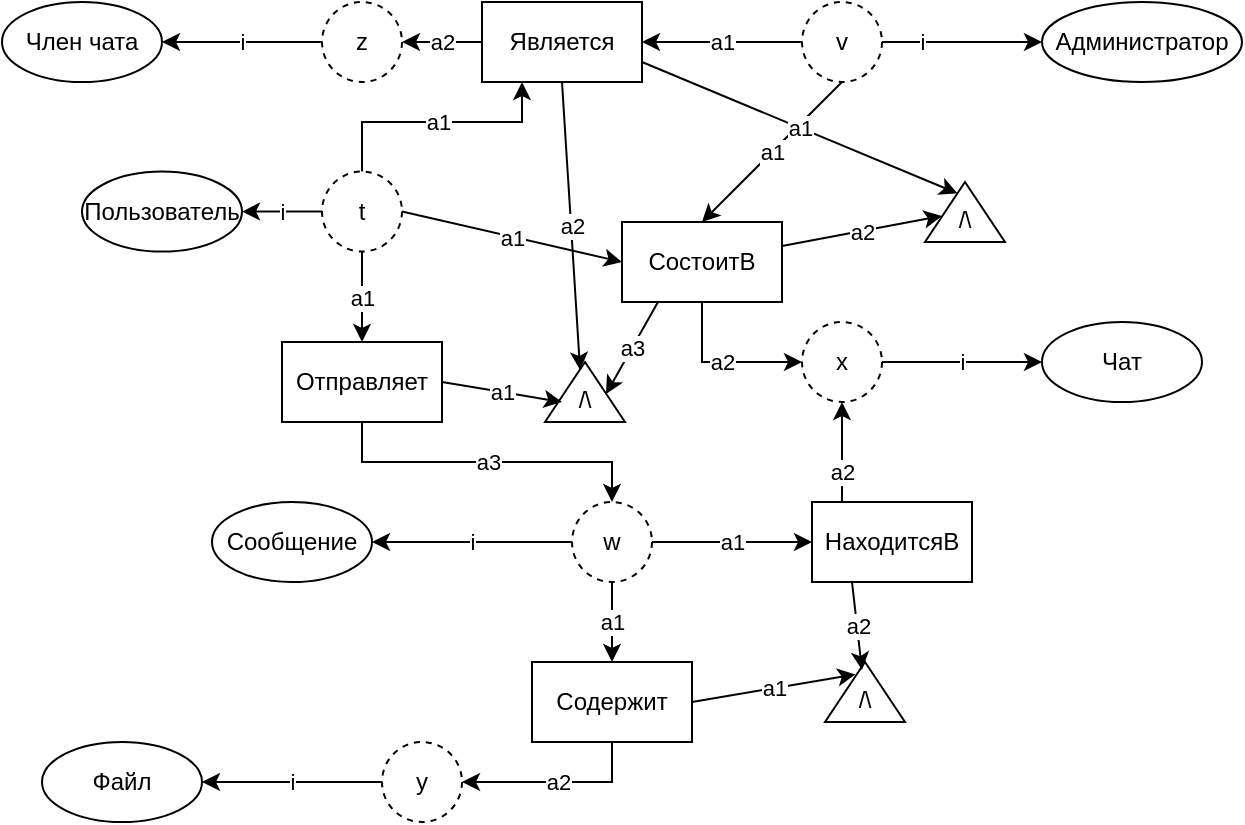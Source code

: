 <mxfile version="24.5.2" type="github">
  <diagram name="Страница — 1" id="7VjMfyYCBIDdphOzAkVa">
    <mxGraphModel dx="1220" dy="671" grid="1" gridSize="10" guides="1" tooltips="1" connect="1" arrows="1" fold="1" page="1" pageScale="1" pageWidth="827" pageHeight="1169" math="0" shadow="0">
      <root>
        <mxCell id="0" />
        <mxCell id="1" parent="0" />
        <mxCell id="uwNGHSq0tU3w2gHXwkrc-1" value="Пользователь" style="ellipse;whiteSpace=wrap;html=1;" vertex="1" parent="1">
          <mxGeometry x="90" y="124.76" width="80" height="40" as="geometry" />
        </mxCell>
        <mxCell id="uwNGHSq0tU3w2gHXwkrc-2" value="Чат" style="ellipse;whiteSpace=wrap;html=1;" vertex="1" parent="1">
          <mxGeometry x="570" y="200" width="80" height="40" as="geometry" />
        </mxCell>
        <mxCell id="uwNGHSq0tU3w2gHXwkrc-3" value="Член чата" style="ellipse;whiteSpace=wrap;html=1;" vertex="1" parent="1">
          <mxGeometry x="50" y="40" width="80" height="40" as="geometry" />
        </mxCell>
        <mxCell id="uwNGHSq0tU3w2gHXwkrc-4" value="Администратор" style="ellipse;whiteSpace=wrap;html=1;" vertex="1" parent="1">
          <mxGeometry x="570" y="40" width="100" height="40" as="geometry" />
        </mxCell>
        <mxCell id="uwNGHSq0tU3w2gHXwkrc-5" value="Сообщение" style="ellipse;whiteSpace=wrap;html=1;" vertex="1" parent="1">
          <mxGeometry x="155" y="290" width="80" height="40" as="geometry" />
        </mxCell>
        <mxCell id="uwNGHSq0tU3w2gHXwkrc-6" value="Файл" style="ellipse;whiteSpace=wrap;html=1;" vertex="1" parent="1">
          <mxGeometry x="70" y="410" width="80" height="40" as="geometry" />
        </mxCell>
        <mxCell id="uwNGHSq0tU3w2gHXwkrc-7" value="" style="endArrow=classic;html=1;rounded=0;entryX=1;entryY=0.5;entryDx=0;entryDy=0;exitX=0;exitY=0.5;exitDx=0;exitDy=0;" edge="1" parent="1" source="uwNGHSq0tU3w2gHXwkrc-9" target="uwNGHSq0tU3w2gHXwkrc-1">
          <mxGeometry relative="1" as="geometry">
            <mxPoint x="150" y="184.76" as="sourcePoint" />
            <mxPoint x="250" y="184.76" as="targetPoint" />
          </mxGeometry>
        </mxCell>
        <mxCell id="uwNGHSq0tU3w2gHXwkrc-8" value="i" style="edgeLabel;resizable=0;html=1;;align=center;verticalAlign=middle;" connectable="0" vertex="1" parent="uwNGHSq0tU3w2gHXwkrc-7">
          <mxGeometry relative="1" as="geometry" />
        </mxCell>
        <mxCell id="uwNGHSq0tU3w2gHXwkrc-9" value="t" style="ellipse;whiteSpace=wrap;html=1;align=center;dashed=1;" vertex="1" parent="1">
          <mxGeometry x="210" y="124.76" width="40" height="40" as="geometry" />
        </mxCell>
        <mxCell id="uwNGHSq0tU3w2gHXwkrc-10" value="" style="endArrow=classic;html=1;rounded=0;entryX=0;entryY=0.5;entryDx=0;entryDy=0;exitX=1;exitY=0.5;exitDx=0;exitDy=0;" edge="1" parent="1" source="uwNGHSq0tU3w2gHXwkrc-12" target="uwNGHSq0tU3w2gHXwkrc-2">
          <mxGeometry relative="1" as="geometry">
            <mxPoint x="550" y="160" as="sourcePoint" />
            <mxPoint x="530" y="120" as="targetPoint" />
          </mxGeometry>
        </mxCell>
        <mxCell id="uwNGHSq0tU3w2gHXwkrc-11" value="i" style="edgeLabel;resizable=0;html=1;;align=center;verticalAlign=middle;" connectable="0" vertex="1" parent="uwNGHSq0tU3w2gHXwkrc-10">
          <mxGeometry relative="1" as="geometry" />
        </mxCell>
        <mxCell id="uwNGHSq0tU3w2gHXwkrc-12" value="x" style="ellipse;whiteSpace=wrap;html=1;align=center;dashed=1;" vertex="1" parent="1">
          <mxGeometry x="450" y="200" width="40" height="40" as="geometry" />
        </mxCell>
        <mxCell id="uwNGHSq0tU3w2gHXwkrc-13" value="" style="endArrow=classic;html=1;rounded=0;entryX=1;entryY=0.5;entryDx=0;entryDy=0;exitX=0;exitY=0.5;exitDx=0;exitDy=0;" edge="1" parent="1" source="uwNGHSq0tU3w2gHXwkrc-15" target="uwNGHSq0tU3w2gHXwkrc-5">
          <mxGeometry relative="1" as="geometry">
            <mxPoint x="275" y="350" as="sourcePoint" />
            <mxPoint x="255" y="310" as="targetPoint" />
          </mxGeometry>
        </mxCell>
        <mxCell id="uwNGHSq0tU3w2gHXwkrc-14" value="i" style="edgeLabel;resizable=0;html=1;;align=center;verticalAlign=middle;" connectable="0" vertex="1" parent="uwNGHSq0tU3w2gHXwkrc-13">
          <mxGeometry relative="1" as="geometry" />
        </mxCell>
        <mxCell id="uwNGHSq0tU3w2gHXwkrc-15" value="w" style="ellipse;whiteSpace=wrap;html=1;align=center;dashed=1;" vertex="1" parent="1">
          <mxGeometry x="335" y="290" width="40" height="40" as="geometry" />
        </mxCell>
        <mxCell id="uwNGHSq0tU3w2gHXwkrc-16" value="" style="endArrow=classic;html=1;rounded=0;exitX=0;exitY=0.5;exitDx=0;exitDy=0;entryX=0;entryY=0.5;entryDx=0;entryDy=0;" edge="1" parent="1" source="uwNGHSq0tU3w2gHXwkrc-18" target="uwNGHSq0tU3w2gHXwkrc-4">
          <mxGeometry relative="1" as="geometry">
            <mxPoint x="710" y="80" as="sourcePoint" />
            <mxPoint x="670" y="40" as="targetPoint" />
          </mxGeometry>
        </mxCell>
        <mxCell id="uwNGHSq0tU3w2gHXwkrc-17" value="i" style="edgeLabel;resizable=0;html=1;;align=center;verticalAlign=middle;" connectable="0" vertex="1" parent="uwNGHSq0tU3w2gHXwkrc-16">
          <mxGeometry relative="1" as="geometry" />
        </mxCell>
        <mxCell id="uwNGHSq0tU3w2gHXwkrc-18" value="v" style="ellipse;whiteSpace=wrap;html=1;align=center;dashed=1;" vertex="1" parent="1">
          <mxGeometry x="450" y="40" width="40" height="40" as="geometry" />
        </mxCell>
        <mxCell id="uwNGHSq0tU3w2gHXwkrc-19" value="" style="endArrow=classic;html=1;rounded=0;entryX=1;entryY=0.5;entryDx=0;entryDy=0;exitX=0;exitY=0.5;exitDx=0;exitDy=0;" edge="1" parent="1" source="uwNGHSq0tU3w2gHXwkrc-21" target="uwNGHSq0tU3w2gHXwkrc-3">
          <mxGeometry relative="1" as="geometry">
            <mxPoint x="150" y="100" as="sourcePoint" />
            <mxPoint x="130" y="60" as="targetPoint" />
          </mxGeometry>
        </mxCell>
        <mxCell id="uwNGHSq0tU3w2gHXwkrc-20" value="i" style="edgeLabel;resizable=0;html=1;;align=center;verticalAlign=middle;" connectable="0" vertex="1" parent="uwNGHSq0tU3w2gHXwkrc-19">
          <mxGeometry relative="1" as="geometry" />
        </mxCell>
        <mxCell id="uwNGHSq0tU3w2gHXwkrc-21" value="z" style="ellipse;whiteSpace=wrap;html=1;align=center;dashed=1;" vertex="1" parent="1">
          <mxGeometry x="210" y="40" width="40" height="40" as="geometry" />
        </mxCell>
        <mxCell id="uwNGHSq0tU3w2gHXwkrc-22" value="" style="endArrow=classic;html=1;rounded=0;entryX=1;entryY=0.5;entryDx=0;entryDy=0;exitX=0;exitY=0.5;exitDx=0;exitDy=0;" edge="1" parent="1" source="uwNGHSq0tU3w2gHXwkrc-24" target="uwNGHSq0tU3w2gHXwkrc-6">
          <mxGeometry relative="1" as="geometry">
            <mxPoint x="180" y="470" as="sourcePoint" />
            <mxPoint x="160" y="430" as="targetPoint" />
          </mxGeometry>
        </mxCell>
        <mxCell id="uwNGHSq0tU3w2gHXwkrc-23" value="i" style="edgeLabel;resizable=0;html=1;;align=center;verticalAlign=middle;" connectable="0" vertex="1" parent="uwNGHSq0tU3w2gHXwkrc-22">
          <mxGeometry relative="1" as="geometry" />
        </mxCell>
        <mxCell id="uwNGHSq0tU3w2gHXwkrc-24" value="y" style="ellipse;whiteSpace=wrap;html=1;align=center;dashed=1;" vertex="1" parent="1">
          <mxGeometry x="240" y="410" width="40" height="40" as="geometry" />
        </mxCell>
        <mxCell id="uwNGHSq0tU3w2gHXwkrc-25" value="СостоитВ" style="rounded=0;whiteSpace=wrap;html=1;" vertex="1" parent="1">
          <mxGeometry x="360" y="150" width="80" height="40" as="geometry" />
        </mxCell>
        <mxCell id="uwNGHSq0tU3w2gHXwkrc-29" value="" style="endArrow=classic;html=1;rounded=0;entryX=0;entryY=0.5;entryDx=0;entryDy=0;exitX=1;exitY=0.5;exitDx=0;exitDy=0;" edge="1" parent="1" source="uwNGHSq0tU3w2gHXwkrc-9" target="uwNGHSq0tU3w2gHXwkrc-25">
          <mxGeometry relative="1" as="geometry">
            <mxPoint x="220" y="230" as="sourcePoint" />
            <mxPoint x="330" y="220" as="targetPoint" />
          </mxGeometry>
        </mxCell>
        <mxCell id="uwNGHSq0tU3w2gHXwkrc-30" value="a1" style="edgeLabel;resizable=0;html=1;;align=center;verticalAlign=middle;" connectable="0" vertex="1" parent="uwNGHSq0tU3w2gHXwkrc-29">
          <mxGeometry relative="1" as="geometry" />
        </mxCell>
        <mxCell id="uwNGHSq0tU3w2gHXwkrc-31" value="" style="endArrow=classic;html=1;rounded=0;entryX=0;entryY=0.5;entryDx=0;entryDy=0;exitX=0.5;exitY=1;exitDx=0;exitDy=0;" edge="1" parent="1" source="uwNGHSq0tU3w2gHXwkrc-25" target="uwNGHSq0tU3w2gHXwkrc-12">
          <mxGeometry relative="1" as="geometry">
            <mxPoint x="370" y="220" as="sourcePoint" />
            <mxPoint x="340" y="230" as="targetPoint" />
            <Array as="points">
              <mxPoint x="400" y="220" />
            </Array>
          </mxGeometry>
        </mxCell>
        <mxCell id="uwNGHSq0tU3w2gHXwkrc-32" value="a2" style="edgeLabel;resizable=0;html=1;;align=center;verticalAlign=middle;" connectable="0" vertex="1" parent="uwNGHSq0tU3w2gHXwkrc-31">
          <mxGeometry relative="1" as="geometry" />
        </mxCell>
        <mxCell id="uwNGHSq0tU3w2gHXwkrc-36" value="Отправляет" style="rounded=0;whiteSpace=wrap;html=1;" vertex="1" parent="1">
          <mxGeometry x="190" y="210" width="80" height="40" as="geometry" />
        </mxCell>
        <mxCell id="uwNGHSq0tU3w2gHXwkrc-39" value="" style="endArrow=classic;html=1;rounded=0;entryX=0.5;entryY=0;entryDx=0;entryDy=0;exitX=0.5;exitY=1;exitDx=0;exitDy=0;" edge="1" parent="1" source="uwNGHSq0tU3w2gHXwkrc-36" target="uwNGHSq0tU3w2gHXwkrc-15">
          <mxGeometry relative="1" as="geometry">
            <mxPoint x="230" y="340" as="sourcePoint" />
            <mxPoint x="464" y="359.61" as="targetPoint" />
            <Array as="points">
              <mxPoint x="230" y="270" />
              <mxPoint x="355" y="270" />
            </Array>
          </mxGeometry>
        </mxCell>
        <mxCell id="uwNGHSq0tU3w2gHXwkrc-40" value="a3" style="edgeLabel;resizable=0;html=1;;align=center;verticalAlign=middle;" connectable="0" vertex="1" parent="uwNGHSq0tU3w2gHXwkrc-39">
          <mxGeometry relative="1" as="geometry" />
        </mxCell>
        <mxCell id="uwNGHSq0tU3w2gHXwkrc-41" value="" style="endArrow=classic;html=1;rounded=0;entryX=0.5;entryY=1;entryDx=0;entryDy=0;exitX=0.187;exitY=0.007;exitDx=0;exitDy=0;exitPerimeter=0;" edge="1" parent="1" source="uwNGHSq0tU3w2gHXwkrc-52" target="uwNGHSq0tU3w2gHXwkrc-12">
          <mxGeometry relative="1" as="geometry">
            <mxPoint x="460" y="320" as="sourcePoint" />
            <mxPoint x="480" y="319.6" as="targetPoint" />
            <Array as="points">
              <mxPoint x="470" y="300" />
            </Array>
          </mxGeometry>
        </mxCell>
        <mxCell id="uwNGHSq0tU3w2gHXwkrc-42" value="a2" style="edgeLabel;resizable=0;html=1;;align=center;verticalAlign=middle;" connectable="0" vertex="1" parent="uwNGHSq0tU3w2gHXwkrc-41">
          <mxGeometry relative="1" as="geometry" />
        </mxCell>
        <mxCell id="uwNGHSq0tU3w2gHXwkrc-46" value="" style="endArrow=classic;html=1;rounded=0;entryX=0.25;entryY=1;entryDx=0;entryDy=0;exitX=0.5;exitY=0;exitDx=0;exitDy=0;" edge="1" parent="1" source="uwNGHSq0tU3w2gHXwkrc-9" target="uwNGHSq0tU3w2gHXwkrc-121">
          <mxGeometry relative="1" as="geometry">
            <mxPoint x="250" y="206" as="sourcePoint" />
            <mxPoint x="230" y="160" as="targetPoint" />
            <Array as="points">
              <mxPoint x="230" y="100" />
              <mxPoint x="310" y="100" />
            </Array>
          </mxGeometry>
        </mxCell>
        <mxCell id="uwNGHSq0tU3w2gHXwkrc-47" value="a1" style="edgeLabel;resizable=0;html=1;;align=center;verticalAlign=middle;" connectable="0" vertex="1" parent="uwNGHSq0tU3w2gHXwkrc-46">
          <mxGeometry relative="1" as="geometry" />
        </mxCell>
        <mxCell id="uwNGHSq0tU3w2gHXwkrc-48" value="Содержит" style="rounded=0;whiteSpace=wrap;html=1;" vertex="1" parent="1">
          <mxGeometry x="315" y="370" width="80" height="40" as="geometry" />
        </mxCell>
        <mxCell id="uwNGHSq0tU3w2gHXwkrc-50" value="" style="endArrow=classic;html=1;rounded=0;entryX=0;entryY=0.5;entryDx=0;entryDy=0;exitX=1;exitY=0.5;exitDx=0;exitDy=0;" edge="1" parent="1" source="uwNGHSq0tU3w2gHXwkrc-15">
          <mxGeometry relative="1" as="geometry">
            <mxPoint x="365" y="220" as="sourcePoint" />
            <mxPoint x="455" y="310" as="targetPoint" />
          </mxGeometry>
        </mxCell>
        <mxCell id="uwNGHSq0tU3w2gHXwkrc-51" value="a1" style="edgeLabel;resizable=0;html=1;;align=center;verticalAlign=middle;" connectable="0" vertex="1" parent="uwNGHSq0tU3w2gHXwkrc-50">
          <mxGeometry relative="1" as="geometry" />
        </mxCell>
        <mxCell id="uwNGHSq0tU3w2gHXwkrc-52" value="НаходитсяВ" style="rounded=0;whiteSpace=wrap;html=1;" vertex="1" parent="1">
          <mxGeometry x="455" y="290" width="80" height="40" as="geometry" />
        </mxCell>
        <mxCell id="uwNGHSq0tU3w2gHXwkrc-58" value="" style="endArrow=classic;html=1;rounded=0;entryX=0.5;entryY=0;entryDx=0;entryDy=0;exitX=0.5;exitY=1;exitDx=0;exitDy=0;" edge="1" parent="1" source="uwNGHSq0tU3w2gHXwkrc-15">
          <mxGeometry relative="1" as="geometry">
            <mxPoint x="375" y="350" as="sourcePoint" />
            <mxPoint x="355" y="370" as="targetPoint" />
          </mxGeometry>
        </mxCell>
        <mxCell id="uwNGHSq0tU3w2gHXwkrc-59" value="a1" style="edgeLabel;resizable=0;html=1;;align=center;verticalAlign=middle;" connectable="0" vertex="1" parent="uwNGHSq0tU3w2gHXwkrc-58">
          <mxGeometry relative="1" as="geometry" />
        </mxCell>
        <mxCell id="uwNGHSq0tU3w2gHXwkrc-60" value="" style="endArrow=classic;html=1;rounded=0;entryX=1;entryY=0.5;entryDx=0;entryDy=0;exitX=0.5;exitY=1;exitDx=0;exitDy=0;" edge="1" parent="1" target="uwNGHSq0tU3w2gHXwkrc-24">
          <mxGeometry relative="1" as="geometry">
            <mxPoint x="355" y="410" as="sourcePoint" />
            <mxPoint x="365" y="380" as="targetPoint" />
            <Array as="points">
              <mxPoint x="355" y="430" />
            </Array>
          </mxGeometry>
        </mxCell>
        <mxCell id="uwNGHSq0tU3w2gHXwkrc-61" value="a2" style="edgeLabel;resizable=0;html=1;;align=center;verticalAlign=middle;" connectable="0" vertex="1" parent="uwNGHSq0tU3w2gHXwkrc-60">
          <mxGeometry relative="1" as="geometry" />
        </mxCell>
        <mxCell id="uwNGHSq0tU3w2gHXwkrc-65" value="" style="endArrow=classic;html=1;rounded=0;entryX=0.5;entryY=0;entryDx=0;entryDy=0;exitX=0.5;exitY=1;exitDx=0;exitDy=0;" edge="1" parent="1" source="uwNGHSq0tU3w2gHXwkrc-18" target="uwNGHSq0tU3w2gHXwkrc-25">
          <mxGeometry relative="1" as="geometry">
            <mxPoint x="260" y="230" as="sourcePoint" />
            <mxPoint x="470" y="120" as="targetPoint" />
          </mxGeometry>
        </mxCell>
        <mxCell id="uwNGHSq0tU3w2gHXwkrc-66" value="a1" style="edgeLabel;resizable=0;html=1;;align=center;verticalAlign=middle;" connectable="0" vertex="1" parent="uwNGHSq0tU3w2gHXwkrc-65">
          <mxGeometry relative="1" as="geometry" />
        </mxCell>
        <mxCell id="uwNGHSq0tU3w2gHXwkrc-72" value="" style="endArrow=classic;html=1;rounded=0;entryX=1;entryY=0.5;entryDx=0;entryDy=0;exitX=0;exitY=0.5;exitDx=0;exitDy=0;" edge="1" parent="1" source="uwNGHSq0tU3w2gHXwkrc-18" target="uwNGHSq0tU3w2gHXwkrc-121">
          <mxGeometry relative="1" as="geometry">
            <mxPoint x="480" y="90" as="sourcePoint" />
            <mxPoint x="370" y="60" as="targetPoint" />
          </mxGeometry>
        </mxCell>
        <mxCell id="uwNGHSq0tU3w2gHXwkrc-73" value="a1" style="edgeLabel;resizable=0;html=1;;align=center;verticalAlign=middle;" connectable="0" vertex="1" parent="uwNGHSq0tU3w2gHXwkrc-72">
          <mxGeometry relative="1" as="geometry" />
        </mxCell>
        <mxCell id="uwNGHSq0tU3w2gHXwkrc-115" value="" style="group" vertex="1" connectable="0" parent="1">
          <mxGeometry x="310" y="220" width="63" height="34" as="geometry" />
        </mxCell>
        <mxCell id="uwNGHSq0tU3w2gHXwkrc-116" value="" style="verticalLabelPosition=bottom;verticalAlign=top;html=1;shape=mxgraph.basic.acute_triangle;dx=0.5;" vertex="1" parent="uwNGHSq0tU3w2gHXwkrc-115">
          <mxGeometry x="11.5" width="40" height="30" as="geometry" />
        </mxCell>
        <mxCell id="uwNGHSq0tU3w2gHXwkrc-117" value="" style="group" vertex="1" connectable="0" parent="uwNGHSq0tU3w2gHXwkrc-115">
          <mxGeometry y="4" width="63" height="30" as="geometry" />
        </mxCell>
        <mxCell id="uwNGHSq0tU3w2gHXwkrc-118" value="\" style="text;html=1;align=center;verticalAlign=middle;whiteSpace=wrap;rounded=0;" vertex="1" parent="uwNGHSq0tU3w2gHXwkrc-117">
          <mxGeometry x="3" width="60" height="30" as="geometry" />
        </mxCell>
        <mxCell id="uwNGHSq0tU3w2gHXwkrc-119" value="/" style="text;html=1;align=center;verticalAlign=middle;whiteSpace=wrap;rounded=0;" vertex="1" parent="uwNGHSq0tU3w2gHXwkrc-117">
          <mxGeometry width="60" height="30" as="geometry" />
        </mxCell>
        <mxCell id="uwNGHSq0tU3w2gHXwkrc-121" value="Является" style="rounded=0;whiteSpace=wrap;html=1;" vertex="1" parent="1">
          <mxGeometry x="290" y="40" width="80" height="40" as="geometry" />
        </mxCell>
        <mxCell id="uwNGHSq0tU3w2gHXwkrc-122" value="" style="endArrow=classic;html=1;rounded=0;entryX=1;entryY=0.5;entryDx=0;entryDy=0;exitX=0;exitY=0.5;exitDx=0;exitDy=0;" edge="1" parent="1" source="uwNGHSq0tU3w2gHXwkrc-121" target="uwNGHSq0tU3w2gHXwkrc-21">
          <mxGeometry relative="1" as="geometry">
            <mxPoint x="240" y="130" as="sourcePoint" />
            <mxPoint x="240" y="90" as="targetPoint" />
          </mxGeometry>
        </mxCell>
        <mxCell id="uwNGHSq0tU3w2gHXwkrc-123" value="a2" style="edgeLabel;resizable=0;html=1;;align=center;verticalAlign=middle;" connectable="0" vertex="1" parent="uwNGHSq0tU3w2gHXwkrc-122">
          <mxGeometry relative="1" as="geometry" />
        </mxCell>
        <mxCell id="uwNGHSq0tU3w2gHXwkrc-125" value="" style="endArrow=classic;html=1;rounded=0;entryX=0.5;entryY=0;entryDx=0;entryDy=0;exitX=0.5;exitY=1;exitDx=0;exitDy=0;" edge="1" parent="1">
          <mxGeometry relative="1" as="geometry">
            <mxPoint x="230" y="165" as="sourcePoint" />
            <mxPoint x="230" y="210" as="targetPoint" />
            <Array as="points">
              <mxPoint x="230" y="190" />
            </Array>
          </mxGeometry>
        </mxCell>
        <mxCell id="uwNGHSq0tU3w2gHXwkrc-126" value="a1" style="edgeLabel;resizable=0;html=1;;align=center;verticalAlign=middle;" connectable="0" vertex="1" parent="uwNGHSq0tU3w2gHXwkrc-125">
          <mxGeometry relative="1" as="geometry" />
        </mxCell>
        <mxCell id="uwNGHSq0tU3w2gHXwkrc-128" value="" style="endArrow=classic;html=1;rounded=0;exitX=1;exitY=0.5;exitDx=0;exitDy=0;entryX=0.333;entryY=0.533;entryDx=0;entryDy=0;entryPerimeter=0;" edge="1" parent="1" source="uwNGHSq0tU3w2gHXwkrc-36" target="uwNGHSq0tU3w2gHXwkrc-119">
          <mxGeometry relative="1" as="geometry">
            <mxPoint x="350" y="240" as="sourcePoint" />
            <mxPoint x="324" y="286" as="targetPoint" />
          </mxGeometry>
        </mxCell>
        <mxCell id="uwNGHSq0tU3w2gHXwkrc-129" value="a1" style="edgeLabel;resizable=0;html=1;;align=center;verticalAlign=middle;" connectable="0" vertex="1" parent="uwNGHSq0tU3w2gHXwkrc-128">
          <mxGeometry relative="1" as="geometry" />
        </mxCell>
        <mxCell id="uwNGHSq0tU3w2gHXwkrc-130" value="" style="endArrow=classic;html=1;rounded=0;entryX=1;entryY=0;entryDx=0;entryDy=0;exitX=0.5;exitY=1;exitDx=0;exitDy=0;" edge="1" parent="1">
          <mxGeometry relative="1" as="geometry">
            <mxPoint x="378" y="190" as="sourcePoint" />
            <mxPoint x="352" y="236" as="targetPoint" />
          </mxGeometry>
        </mxCell>
        <mxCell id="uwNGHSq0tU3w2gHXwkrc-131" value="a3" style="edgeLabel;resizable=0;html=1;;align=center;verticalAlign=middle;" connectable="0" vertex="1" parent="uwNGHSq0tU3w2gHXwkrc-130">
          <mxGeometry relative="1" as="geometry" />
        </mxCell>
        <mxCell id="uwNGHSq0tU3w2gHXwkrc-132" value="" style="endArrow=classic;html=1;rounded=0;exitX=0.5;exitY=1;exitDx=0;exitDy=0;" edge="1" parent="1" source="uwNGHSq0tU3w2gHXwkrc-121" target="uwNGHSq0tU3w2gHXwkrc-119">
          <mxGeometry relative="1" as="geometry">
            <mxPoint x="341" y="150" as="sourcePoint" />
            <mxPoint x="315" y="196" as="targetPoint" />
          </mxGeometry>
        </mxCell>
        <mxCell id="uwNGHSq0tU3w2gHXwkrc-133" value="a2" style="edgeLabel;resizable=0;html=1;;align=center;verticalAlign=middle;" connectable="0" vertex="1" parent="uwNGHSq0tU3w2gHXwkrc-132">
          <mxGeometry relative="1" as="geometry" />
        </mxCell>
        <mxCell id="uwNGHSq0tU3w2gHXwkrc-134" value="" style="group" vertex="1" connectable="0" parent="1">
          <mxGeometry x="500" y="130" width="63" height="34" as="geometry" />
        </mxCell>
        <mxCell id="uwNGHSq0tU3w2gHXwkrc-135" value="" style="verticalLabelPosition=bottom;verticalAlign=top;html=1;shape=mxgraph.basic.acute_triangle;dx=0.5;" vertex="1" parent="uwNGHSq0tU3w2gHXwkrc-134">
          <mxGeometry x="11.5" width="40" height="30" as="geometry" />
        </mxCell>
        <mxCell id="uwNGHSq0tU3w2gHXwkrc-136" value="" style="group" vertex="1" connectable="0" parent="uwNGHSq0tU3w2gHXwkrc-134">
          <mxGeometry y="4" width="63" height="30" as="geometry" />
        </mxCell>
        <mxCell id="uwNGHSq0tU3w2gHXwkrc-137" value="\" style="text;html=1;align=center;verticalAlign=middle;whiteSpace=wrap;rounded=0;" vertex="1" parent="uwNGHSq0tU3w2gHXwkrc-136">
          <mxGeometry x="3" width="60" height="30" as="geometry" />
        </mxCell>
        <mxCell id="uwNGHSq0tU3w2gHXwkrc-138" value="/" style="text;html=1;align=center;verticalAlign=middle;whiteSpace=wrap;rounded=0;" vertex="1" parent="uwNGHSq0tU3w2gHXwkrc-136">
          <mxGeometry width="60" height="30" as="geometry" />
        </mxCell>
        <mxCell id="uwNGHSq0tU3w2gHXwkrc-139" value="" style="endArrow=classic;html=1;rounded=0;exitX=1;exitY=0.5;exitDx=0;exitDy=0;entryX=0.333;entryY=0.533;entryDx=0;entryDy=0;entryPerimeter=0;" edge="1" parent="1">
          <mxGeometry relative="1" as="geometry">
            <mxPoint x="440" y="162" as="sourcePoint" />
            <mxPoint x="519.98" y="146.99" as="targetPoint" />
          </mxGeometry>
        </mxCell>
        <mxCell id="uwNGHSq0tU3w2gHXwkrc-140" value="a2" style="edgeLabel;resizable=0;html=1;;align=center;verticalAlign=middle;" connectable="0" vertex="1" parent="uwNGHSq0tU3w2gHXwkrc-139">
          <mxGeometry relative="1" as="geometry" />
        </mxCell>
        <mxCell id="uwNGHSq0tU3w2gHXwkrc-141" value="" style="endArrow=classic;html=1;rounded=0;exitX=1;exitY=0.75;exitDx=0;exitDy=0;entryX=0.463;entryY=0.057;entryDx=0;entryDy=0;entryPerimeter=0;" edge="1" parent="1" source="uwNGHSq0tU3w2gHXwkrc-121" target="uwNGHSq0tU3w2gHXwkrc-138">
          <mxGeometry relative="1" as="geometry">
            <mxPoint x="430" y="100" as="sourcePoint" />
            <mxPoint x="490" y="110" as="targetPoint" />
          </mxGeometry>
        </mxCell>
        <mxCell id="uwNGHSq0tU3w2gHXwkrc-142" value="a1" style="edgeLabel;resizable=0;html=1;;align=center;verticalAlign=middle;" connectable="0" vertex="1" parent="uwNGHSq0tU3w2gHXwkrc-141">
          <mxGeometry relative="1" as="geometry" />
        </mxCell>
        <mxCell id="uwNGHSq0tU3w2gHXwkrc-143" value="" style="group" vertex="1" connectable="0" parent="1">
          <mxGeometry x="450" y="370" width="63" height="34" as="geometry" />
        </mxCell>
        <mxCell id="uwNGHSq0tU3w2gHXwkrc-144" value="" style="verticalLabelPosition=bottom;verticalAlign=top;html=1;shape=mxgraph.basic.acute_triangle;dx=0.5;" vertex="1" parent="uwNGHSq0tU3w2gHXwkrc-143">
          <mxGeometry x="11.5" width="40" height="30" as="geometry" />
        </mxCell>
        <mxCell id="uwNGHSq0tU3w2gHXwkrc-145" value="" style="group" vertex="1" connectable="0" parent="uwNGHSq0tU3w2gHXwkrc-143">
          <mxGeometry y="4" width="63" height="30" as="geometry" />
        </mxCell>
        <mxCell id="uwNGHSq0tU3w2gHXwkrc-146" value="\" style="text;html=1;align=center;verticalAlign=middle;whiteSpace=wrap;rounded=0;" vertex="1" parent="uwNGHSq0tU3w2gHXwkrc-145">
          <mxGeometry x="3" width="60" height="30" as="geometry" />
        </mxCell>
        <mxCell id="uwNGHSq0tU3w2gHXwkrc-147" value="/" style="text;html=1;align=center;verticalAlign=middle;whiteSpace=wrap;rounded=0;" vertex="1" parent="uwNGHSq0tU3w2gHXwkrc-145">
          <mxGeometry width="60" height="30" as="geometry" />
        </mxCell>
        <mxCell id="uwNGHSq0tU3w2gHXwkrc-148" value="" style="endArrow=classic;html=1;rounded=0;exitX=1;exitY=0.5;exitDx=0;exitDy=0;entryX=0.446;entryY=0.073;entryDx=0;entryDy=0;entryPerimeter=0;" edge="1" parent="1" source="uwNGHSq0tU3w2gHXwkrc-48" target="uwNGHSq0tU3w2gHXwkrc-147">
          <mxGeometry relative="1" as="geometry">
            <mxPoint x="570" y="404" as="sourcePoint" />
            <mxPoint x="728" y="470" as="targetPoint" />
          </mxGeometry>
        </mxCell>
        <mxCell id="uwNGHSq0tU3w2gHXwkrc-149" value="a1" style="edgeLabel;resizable=0;html=1;;align=center;verticalAlign=middle;" connectable="0" vertex="1" parent="uwNGHSq0tU3w2gHXwkrc-148">
          <mxGeometry relative="1" as="geometry" />
        </mxCell>
        <mxCell id="uwNGHSq0tU3w2gHXwkrc-150" value="" style="endArrow=classic;html=1;rounded=0;exitX=0.25;exitY=1;exitDx=0;exitDy=0;entryX=0.5;entryY=0;entryDx=0;entryDy=0;" edge="1" parent="1" source="uwNGHSq0tU3w2gHXwkrc-52" target="uwNGHSq0tU3w2gHXwkrc-147">
          <mxGeometry relative="1" as="geometry">
            <mxPoint x="550" y="370" as="sourcePoint" />
            <mxPoint x="708" y="436" as="targetPoint" />
          </mxGeometry>
        </mxCell>
        <mxCell id="uwNGHSq0tU3w2gHXwkrc-151" value="a2" style="edgeLabel;resizable=0;html=1;;align=center;verticalAlign=middle;" connectable="0" vertex="1" parent="uwNGHSq0tU3w2gHXwkrc-150">
          <mxGeometry relative="1" as="geometry" />
        </mxCell>
      </root>
    </mxGraphModel>
  </diagram>
</mxfile>
